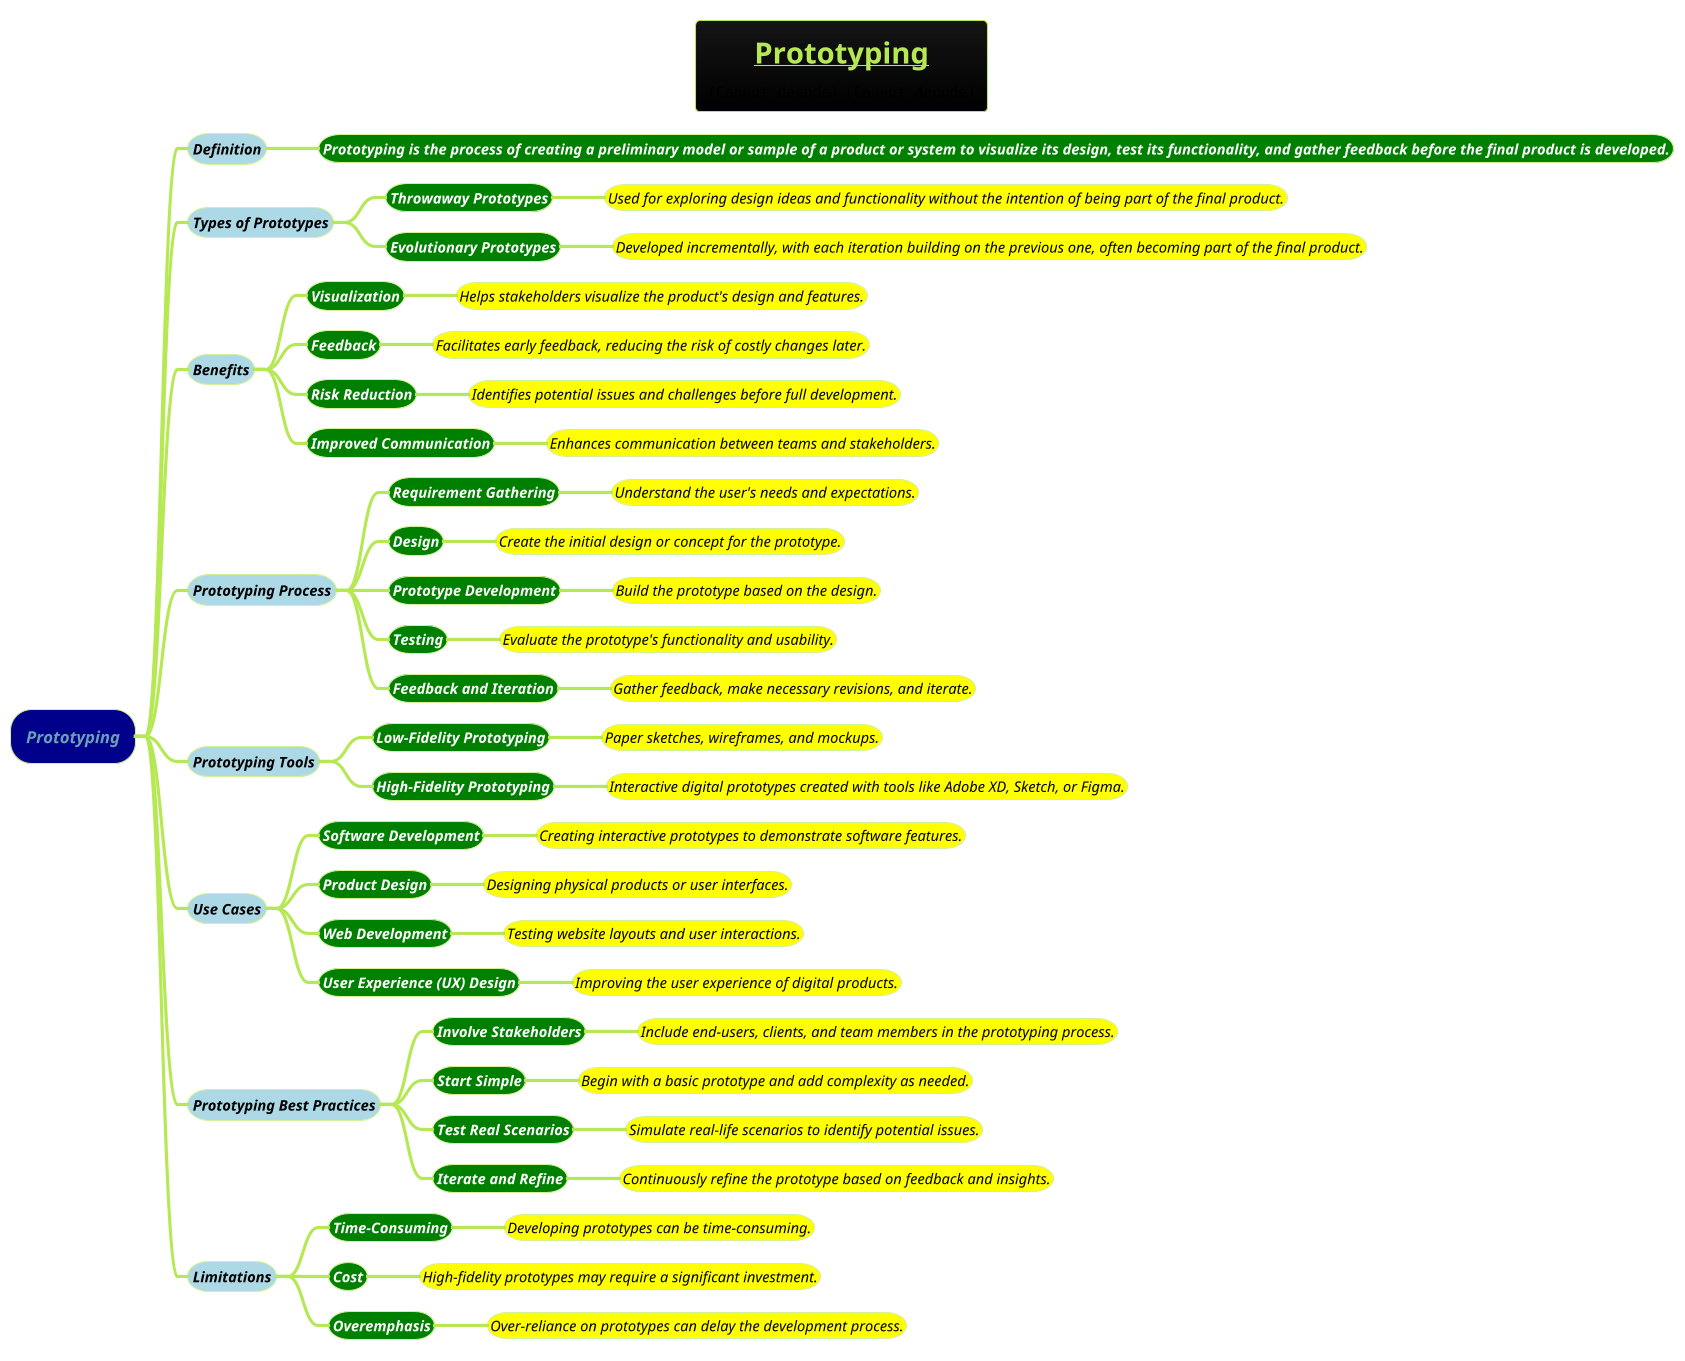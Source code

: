 @startmindmap
title =__Prototyping__\n<img:images/img.png> <img:images/img_1.png>
!theme hacker

*[#darkblue] <i>Prototyping
**[#lightblue] <i><color #black><size:14>Definition
***[#green] <i><color #white><size:14><b>Prototyping is the process of creating a preliminary model or sample of a product or system to visualize its design, test its functionality, and gather feedback before the final product is developed.

**[#lightblue] <i><color #black><size:14>Types of Prototypes
***[#green] <i><color #white><size:14><b>Throwaway Prototypes
****[#yellow] <i><color #black><size:14>Used for exploring design ideas and functionality without the intention of being part of the final product.
***[#green] <i><color #white><size:14><b>Evolutionary Prototypes
****[#yellow] <i><color #black><size:14>Developed incrementally, with each iteration building on the previous one, often becoming part of the final product.

**[#lightblue] <i><color #black><size:14>Benefits
***[#green] <i><color #white><size:14><b>Visualization
****[#yellow] <i><color #black><size:14>Helps stakeholders visualize the product's design and features.
***[#green] <i><color #white><size:14><b>Feedback
****[#yellow] <i><color #black><size:14>Facilitates early feedback, reducing the risk of costly changes later.
***[#green] <i><color #white><size:14><b>Risk Reduction
****[#yellow] <i><color #black><size:14>Identifies potential issues and challenges before full development.
***[#green] <i><color #white><size:14><b>Improved Communication
****[#yellow] <i><color #black><size:14>Enhances communication between teams and stakeholders.

**[#lightblue] <i><color #black><size:14>Prototyping Process
***[#green] <i><color #white><size:14><b>Requirement Gathering
****[#yellow] <i><color #black><size:14>Understand the user's needs and expectations.
***[#green] <i><color #white><size:14><b>Design
****[#yellow] <i><color #black><size:14>Create the initial design or concept for the prototype.
***[#green] <i><color #white><size:14><b>Prototype Development
****[#yellow] <i><color #black><size:14>Build the prototype based on the design.
***[#green] <i><color #white><size:14><b>Testing
****[#yellow] <i><color #black><size:14>Evaluate the prototype's functionality and usability.
***[#green] <i><color #white><size:14><b>Feedback and Iteration
****[#yellow] <i><color #black><size:14>Gather feedback, make necessary revisions, and iterate.

**[#lightblue] <i><color #black><size:14>Prototyping Tools
***[#green] <i><color #white><size:14><b>Low-Fidelity Prototyping
****[#yellow] <i><color #black><size:14>Paper sketches, wireframes, and mockups.
***[#green] <i><color #white><size:14><b>High-Fidelity Prototyping
****[#yellow] <i><color #black><size:14>Interactive digital prototypes created with tools like Adobe XD, Sketch, or Figma.

**[#lightblue] <i><color #black><size:14>Use Cases
***[#green] <i><color #white><size:14><b>Software Development
****[#yellow] <i><color #black><size:14>Creating interactive prototypes to demonstrate software features.
***[#green] <i><color #white><size:14><b>Product Design
****[#yellow] <i><color #black><size:14>Designing physical products or user interfaces.
***[#green] <i><color #white><size:14><b>Web Development
****[#yellow] <i><color #black><size:14>Testing website layouts and user interactions.
***[#green] <i><color #white><size:14><b>User Experience (UX) Design
****[#yellow] <i><color #black><size:14>Improving the user experience of digital products.

**[#lightblue] <i><color #black><size:14>Prototyping Best Practices
***[#green] <i><color #white><size:14><b>Involve Stakeholders
****[#yellow] <i><color #black><size:14>Include end-users, clients, and team members in the prototyping process.
***[#green] <i><color #white><size:14><b>Start Simple
****[#yellow] <i><color #black><size:14>Begin with a basic prototype and add complexity as needed.
***[#green] <i><color #white><size:14><b>Test Real Scenarios
****[#yellow] <i><color #black><size:14>Simulate real-life scenarios to identify potential issues.
***[#green] <i><color #white><size:14><b>Iterate and Refine
****[#yellow] <i><color #black><size:14>Continuously refine the prototype based on feedback and insights.

**[#lightblue] <i><color #black><size:14>Limitations
***[#green] <i><color #white><size:14><b>Time-Consuming
****[#yellow] <i><color #black><size:14>Developing prototypes can be time-consuming.
***[#green] <i><color #white><size:14><b>Cost
****[#yellow] <i><color #black><size:14>High-fidelity prototypes may require a significant investment.
***[#green] <i><color #white><size:14><b>Overemphasis
****[#yellow] <i><color #black><size:14>Over-reliance on prototypes can delay the development process.

@endmindmap
